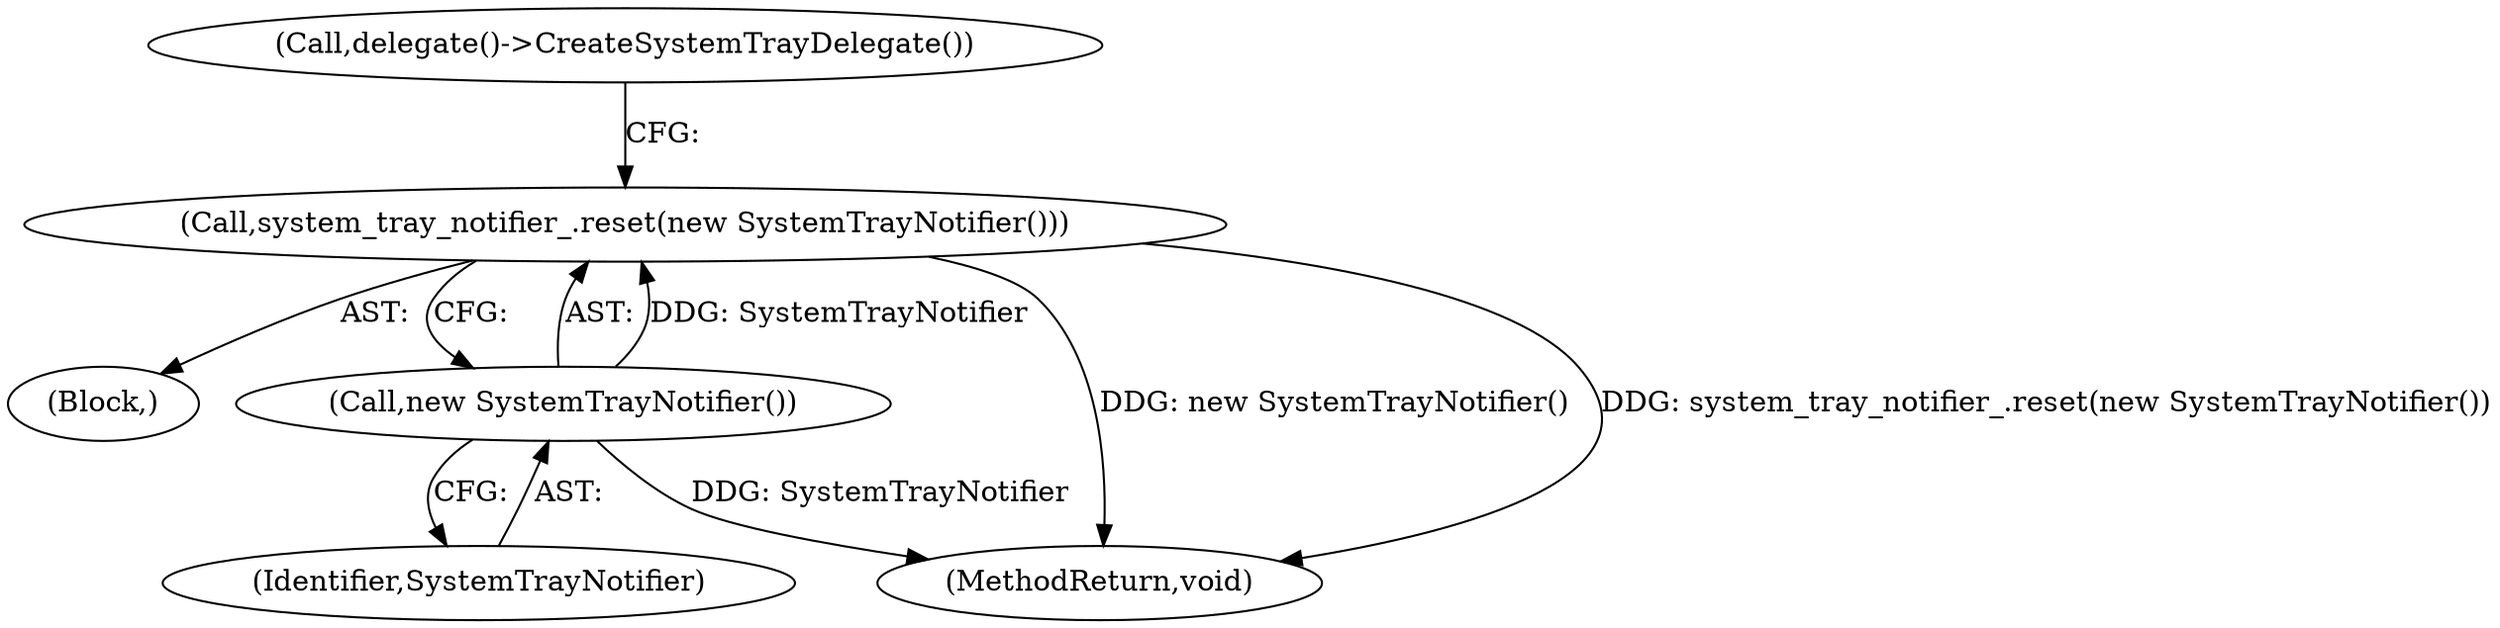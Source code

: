digraph "0_Chrome_de485eb849be99305925de2257da3b85325df2fd@API" {
"1000293" [label="(Call,system_tray_notifier_.reset(new SystemTrayNotifier()))"];
"1000294" [label="(Call,new SystemTrayNotifier())"];
"1000294" [label="(Call,new SystemTrayNotifier())"];
"1000293" [label="(Call,system_tray_notifier_.reset(new SystemTrayNotifier()))"];
"1000295" [label="(Identifier,SystemTrayNotifier)"];
"1000106" [label="(Block,)"];
"1000341" [label="(MethodReturn,void)"];
"1000297" [label="(Call,delegate()->CreateSystemTrayDelegate())"];
"1000293" -> "1000106"  [label="AST: "];
"1000293" -> "1000294"  [label="CFG: "];
"1000294" -> "1000293"  [label="AST: "];
"1000297" -> "1000293"  [label="CFG: "];
"1000293" -> "1000341"  [label="DDG: new SystemTrayNotifier()"];
"1000293" -> "1000341"  [label="DDG: system_tray_notifier_.reset(new SystemTrayNotifier())"];
"1000294" -> "1000293"  [label="DDG: SystemTrayNotifier"];
"1000294" -> "1000295"  [label="CFG: "];
"1000295" -> "1000294"  [label="AST: "];
"1000294" -> "1000341"  [label="DDG: SystemTrayNotifier"];
}
